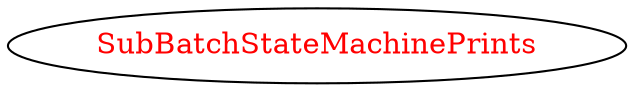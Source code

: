 digraph dependencyGraph {
 concentrate=true;
 ranksep="2.0";
 rankdir="LR"; 
 splines="ortho";
"SubBatchStateMachinePrints" [fontcolor="red"];
}